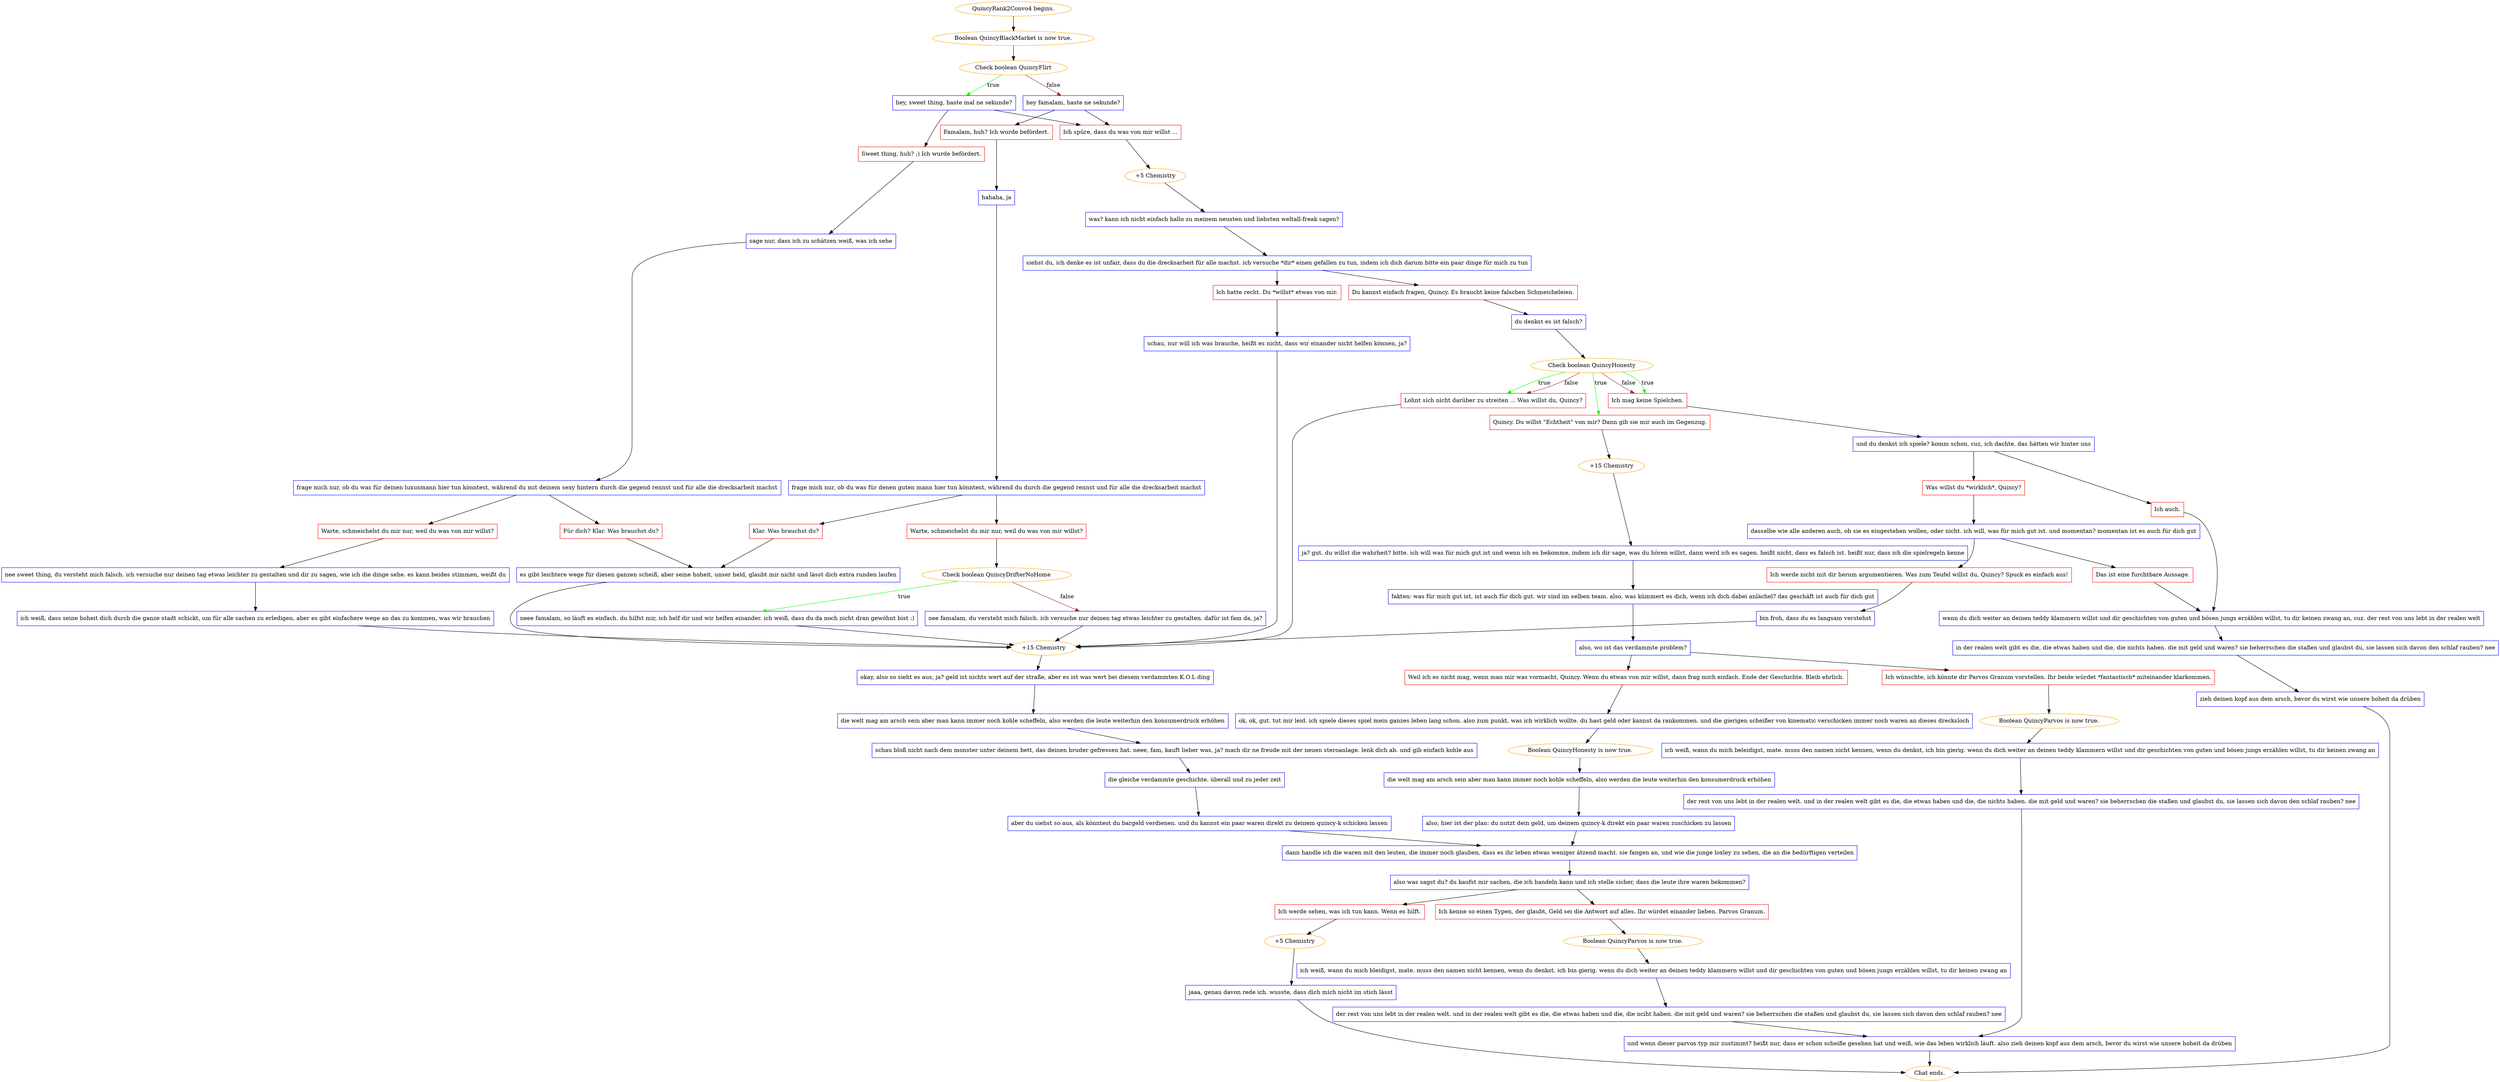 digraph {
	"QuincyRank2Convo4 begins." [color=orange];
		"QuincyRank2Convo4 begins." -> j3671517917;
	j3671517917 [label="Boolean QuincyBlackMarket is now true.",color=orange];
		j3671517917 -> j3865965441;
	j3865965441 [label="Check boolean QuincyFlirt",color=orange];
		j3865965441 -> j2183330808 [label=true,color=green];
		j3865965441 -> j2009220333 [label=false,color=brown];
	j2183330808 [label="hey, sweet thing, haste mal ne sekunde?",shape=box,color=blue];
		j2183330808 -> j3967010095;
		j2183330808 -> j1064054992;
	j2009220333 [label="hey famalam, haste ne sekunde?",shape=box,color=blue];
		j2009220333 -> j977835163;
		j2009220333 -> j1064054992;
	j3967010095 [label="Sweet thing, huh? ;) Ich wurde befördert.",shape=box,color=red];
		j3967010095 -> j3955637724;
	j1064054992 [label="Ich spüre, dass du was von mir willst ...",shape=box,color=red];
		j1064054992 -> j1917726037;
	j977835163 [label="Famalam, huh? Ich wurde befördert.",shape=box,color=red];
		j977835163 -> j365951283;
	j3955637724 [label="sage nur, dass ich zu schätzen weiß, was ich sehe",shape=box,color=blue];
		j3955637724 -> j2485323206;
	j1917726037 [label="+5 Chemistry",color=orange];
		j1917726037 -> j562318438;
	j365951283 [label="hahaha, ja",shape=box,color=blue];
		j365951283 -> j648907125;
	j2485323206 [label="frage mich nur, ob du was für deinen luxusmann hier tun könntest, während du mit deinem sexy hintern durch die gegend rennst und für alle die drecksarbeit machst",shape=box,color=blue];
		j2485323206 -> j3413560958;
		j2485323206 -> j276097892;
	j562318438 [label="was? kann ich nicht einfach hallo zu meinem neusten und liebsten weltall-freak sagen?",shape=box,color=blue];
		j562318438 -> j1496122897;
	j648907125 [label="frage mich nur, ob du was für denen guten mann hier tun könntest, während du durch die gegend rennst und für alle die drecksarbeit machst",shape=box,color=blue];
		j648907125 -> j146124473;
		j648907125 -> j1264077769;
	j3413560958 [label="Für dich? Klar. Was brauchst du?",shape=box,color=red];
		j3413560958 -> j3482013382;
	j276097892 [label="Warte, schmeichelst du mir nur, weil du was von mir willst?",shape=box,color=red];
		j276097892 -> j1629248154;
	j1496122897 [label="siehst du, ich denke es ist unfair, dass du die drecksarbeit für alle machst. ich versuche *dir* einen gefallen zu tun, indem ich dich darum bitte ein paar dinge für mich zu tun",shape=box,color=blue];
		j1496122897 -> j1461633744;
		j1496122897 -> j2746121791;
	j146124473 [label="Klar. Was brauchst du?",shape=box,color=red];
		j146124473 -> j3482013382;
	j1264077769 [label="Warte, schmeichelst du mir nur, weil du was von mir willst?",shape=box,color=red];
		j1264077769 -> j3576378402;
	j3482013382 [label="es gibt leichtere wege für diesen ganzen scheiß, aber seine hoheit, unser held, glaubt mir nicht und lässt dich extra runden laufen",shape=box,color=blue];
		j3482013382 -> j4093320523;
	j1629248154 [label="nee sweet thing, du versteht mich falsch. ich versuche nur deinen tag etwas leichter zu gestalten und dir zu sagen, wie ich die dinge sehe. es kann beides stimmen, weißt du",shape=box,color=blue];
		j1629248154 -> j52089805;
	j1461633744 [label="Ich hatte recht. Du *willst* etwas von mir.",shape=box,color=red];
		j1461633744 -> j1177381571;
	j2746121791 [label="Du kannst einfach fragen, Quincy. Es braucht keine falschen Schmeicheleien.",shape=box,color=red];
		j2746121791 -> j3653044613;
	j3576378402 [label="Check boolean QuincyDrifterNoHome",color=orange];
		j3576378402 -> j528284126 [label=true,color=green];
		j3576378402 -> j3198749967 [label=false,color=brown];
	j4093320523 [label="+15 Chemistry",color=orange];
		j4093320523 -> j593870334;
	j52089805 [label="ich weiß, dass seine hoheit dich durch die ganze stadt schickt, um für alle sachen zu erledigen, aber es gibt einfachere wege an das zu kommen, was wir brauchen",shape=box,color=blue];
		j52089805 -> j4093320523;
	j1177381571 [label="schau, nur will ich was brauche, heißt es nicht, dass wir einander nicht helfen können, ja?",shape=box,color=blue];
		j1177381571 -> j4093320523;
	j3653044613 [label="du denkst es ist falsch?",shape=box,color=blue];
		j3653044613 -> j3330925528;
	j528284126 [label="neee famalam, so läuft es einfach. du hilfst mir, ich helf dir und wir helfen einander. ich weiß, dass du da noch nicht dran gewöhnt bist :)",shape=box,color=blue];
		j528284126 -> j4093320523;
	j3198749967 [label="nee famalam, du versteht mich falsch. ich versuche nur deinen tag etwas leichter zu gestalten. dafür ist fam da, ja?",shape=box,color=blue];
		j3198749967 -> j4093320523;
	j593870334 [label="okay, also so sieht es aus, ja? geld ist nichts wert auf der straße, aber es ist was wert bei diesem verdammten K.O.L ding",shape=box,color=blue];
		j593870334 -> j3815006808;
	j3330925528 [label="Check boolean QuincyHonesty",color=orange];
		j3330925528 -> j796498383 [label=true,color=green];
		j3330925528 -> j1556043384 [label=true,color=green];
		j3330925528 -> j384621374 [label=true,color=green];
		j3330925528 -> j1556043384 [label=false,color=brown];
		j3330925528 -> j384621374 [label=false,color=brown];
	j3815006808 [label="die welt mag am arsch sein aber man kann immer noch kohle scheffeln, also werden die leute weiterhin den konsumerdruck erhöhen",shape=box,color=blue];
		j3815006808 -> j3389963325;
	j796498383 [label="Quincy. Du willst \"Echtheit\" von mir? Dann gib sie mir auch im Gegenzug.",shape=box,color=red];
		j796498383 -> j1947440012;
	j1556043384 [label="Ich mag keine Spielchen.",shape=box,color=red];
		j1556043384 -> j434064007;
	j384621374 [label="Lohnt sich nicht darüber zu streiten ... Was willst du, Quincy?",shape=box,color=red];
		j384621374 -> j4093320523;
	j3389963325 [label="schau bloß nicht nach dem monster unter deinem bett, das deinen bruder gefressen hat. neee, fam, kauft lieber was, ja? mach dir ne freude mit der neuen steroanlage. lenk dich ab. und gib einfach kohle aus",shape=box,color=blue];
		j3389963325 -> j3315837182;
	j1947440012 [label="+15 Chemistry",color=orange];
		j1947440012 -> j4191998787;
	j434064007 [label="und du denkst ich spiele? komm schon, cuz, ich dachte, das hätten wir hinter uns",shape=box,color=blue];
		j434064007 -> j2976588787;
		j434064007 -> j3479562335;
	j3315837182 [label="die gleiche verdammte geschichte. überall und zu jeder zeit",shape=box,color=blue];
		j3315837182 -> j171378653;
	j4191998787 [label="ja? gut. du willst die wahrheit? bitte. ich will was für mich gut ist und wenn ich es bekomme, indem ich dir sage, was du hören willst, dann werd ich es sagen. heißt nicht, dass es falsch ist. heißt nur, dass ich die spielregeln kenne",shape=box,color=blue];
		j4191998787 -> j1656485190;
	j2976588787 [label="Ich auch.",shape=box,color=red];
		j2976588787 -> j730723707;
	j3479562335 [label="Was willst du *wirklich*, Quincy?",shape=box,color=red];
		j3479562335 -> j2682018381;
	j171378653 [label="aber du siehst so aus, als könntest du bargeld verdienen. und du kannst ein paar waren direkt zu deinem quincy-k schicken lassen",shape=box,color=blue];
		j171378653 -> j736214921;
	j1656485190 [label="fakten: was für mich gut ist, ist auch für dich gut. wir sind im selben team. also, was kümmert es dich, wenn ich dich dabei anlächel? das geschäft ist auch für dich gut",shape=box,color=blue];
		j1656485190 -> j1741992818;
	j730723707 [label="wenn du dich weiter an deinen teddy klammern willst und dir geschichten von guten und bösen jungs erzählen willst, tu dir keinen zwang an, cuz. der rest von uns lebt in der realen welt",shape=box,color=blue];
		j730723707 -> j1670344804;
	j2682018381 [label="dasselbe wie alle anderen auch, ob sie es eingestehen wollen, oder nicht. ich will, was für mich gut ist. und momentan? momentan ist es auch für dich gut",shape=box,color=blue];
		j2682018381 -> j739447133;
		j2682018381 -> j1258290822;
	j736214921 [label="dann handle ich die waren mit den leuten, die immer noch glauben, dass es ihr leben etwas weniger ätzend macht. sie fangen an, und wie die junge loxley zu sehen, die an die bedürftigen verteilen",shape=box,color=blue];
		j736214921 -> j2250222591;
	j1741992818 [label="also, wo ist das verdammte problem?",shape=box,color=blue];
		j1741992818 -> j798462676;
		j1741992818 -> j3902866914;
	j1670344804 [label="in der realen welt gibt es die, die etwas haben und die, die nichts haben. die mit geld und waren? sie beherrschen die staßen und glaubst du, sie lassen sich davon den schlaf rauben? nee",shape=box,color=blue];
		j1670344804 -> j4088495639;
	j739447133 [label="Das ist eine furchtbare Aussage.",shape=box,color=red];
		j739447133 -> j730723707;
	j1258290822 [label="Ich werde nicht mit dir herum argumentieren. Was zum Teufel willst du, Quincy? Spuck es einfach aus!",shape=box,color=red];
		j1258290822 -> j992022221;
	j2250222591 [label="also was sagst du? du kaufst mir sachen, die ich handeln kann und ich stelle sicher, dass die leute ihre waren bekommen?",shape=box,color=blue];
		j2250222591 -> j1994246140;
		j2250222591 -> j194261258;
	j798462676 [label="Ich wünschte, ich könnte dir Parvos Granum vorstellen. Ihr beide würdet *fantastisch* miteinander klarkommen.",shape=box,color=red];
		j798462676 -> j1512787582;
	j3902866914 [label="Weil ich es nicht mag, wenn man mir was vormacht, Quincy. Wenn du etwas von mir willst, dann frag mich einfach. Ende der Geschichte. Bleib ehrlich.",shape=box,color=red];
		j3902866914 -> j2569268799;
	j4088495639 [label="zieh deinen kopf aus dem arsch, bevor du wirst wie unsere hoheit da drüben",shape=box,color=blue];
		j4088495639 -> "Chat ends.";
	j992022221 [label="bin froh, dass du es langsam verstehst",shape=box,color=blue];
		j992022221 -> j4093320523;
	j1994246140 [label="Ich werde sehen, was ich tun kann. Wenn es hilft.",shape=box,color=red];
		j1994246140 -> j61691972;
	j194261258 [label="Ich kenne so einen Typen, der glaubt, Geld sei die Antwort auf alles. Ihr würdet einander lieben. Parvos Granum.",shape=box,color=red];
		j194261258 -> j84959266;
	j1512787582 [label="Boolean QuincyParvos is now true.",color=orange];
		j1512787582 -> j1104653235;
	j2569268799 [label="ok, ok, gut. tut mir leid. ich spiele dieses spiel mein ganzes leben lang schon. also zum punkt, was ich wirklich wollte. du hast geld oder kannst da rankommen. und die gierigen scheißer von kinematic verschicken immer noch waren an dieses drecksloch",shape=box,color=blue];
		j2569268799 -> j83690806;
	"Chat ends." [color=orange];
	j61691972 [label="+5 Chemistry",color=orange];
		j61691972 -> j520998770;
	j84959266 [label="Boolean QuincyParvos is now true.",color=orange];
		j84959266 -> j70999327;
	j1104653235 [label="ich weiß, wann du mich beleidigst, mate. muss den namen nicht kennen, wenn du denkst, ich bin gierig. wenn du dich weiter an deinen teddy klammern willst und dir geschichten von guten und bösen jungs erzählen willst, tu dir keinen zwang an",shape=box,color=blue];
		j1104653235 -> j3060775030;
	j83690806 [label="Boolean QuincyHonesty is now true.",color=orange];
		j83690806 -> j2341909308;
	j520998770 [label="jaaa, genau davon rede ich. wusste, dass dich mich nicht im stich lässt",shape=box,color=blue];
		j520998770 -> "Chat ends.";
	j70999327 [label="ich weiß, wann du mich bleidigst, mate. muss den namen nicht kennen, wenn du denkst, ich bin gierig. wenn du dich weiter an deinen teddy klammern willst und dir geschichten von guten und bösen jungs erzählen willst, tu dir keinen zwang an",shape=box,color=blue];
		j70999327 -> j1837791132;
	j3060775030 [label="der rest von uns lebt in der realen welt. und in der realen welt gibt es die, die etwas haben und die, die nichts haben. die mit geld und waren? sie beherrschen die staßen und glaubst du, sie lassen sich davon den schlaf rauben? nee",shape=box,color=blue];
		j3060775030 -> j1612986531;
	j2341909308 [label="die welt mag am arsch sein aber man kann immer noch kohle scheffeln, also werden die leute weiterhin den konsumerdruck erhöhen",shape=box,color=blue];
		j2341909308 -> j2347180530;
	j1837791132 [label="der rest von uns lebt in der realen welt. und in der realen welt gibt es die, die etwas haben und die, die nciht haben. die mit geld und waren? sie beherrschen die staßen und glaubst du, sie lassen sich davon den schlaf rauben? nee",shape=box,color=blue];
		j1837791132 -> j1612986531;
	j1612986531 [label="und wenn dieser parvos typ mir zustimmt? heißt nur, dass er schon scheiße gesehen hat und weiß, wie das leben wirklich läuft. also zieh deinen kopf aus dem arsch, bevor du wirst wie unsere hoheit da drüben",shape=box,color=blue];
		j1612986531 -> "Chat ends.";
	j2347180530 [label="also, hier ist der plan: du nutzt dein geld, um deinem quincy-k direkt ein paar waren zuschicken zu lassen",shape=box,color=blue];
		j2347180530 -> j736214921;
}